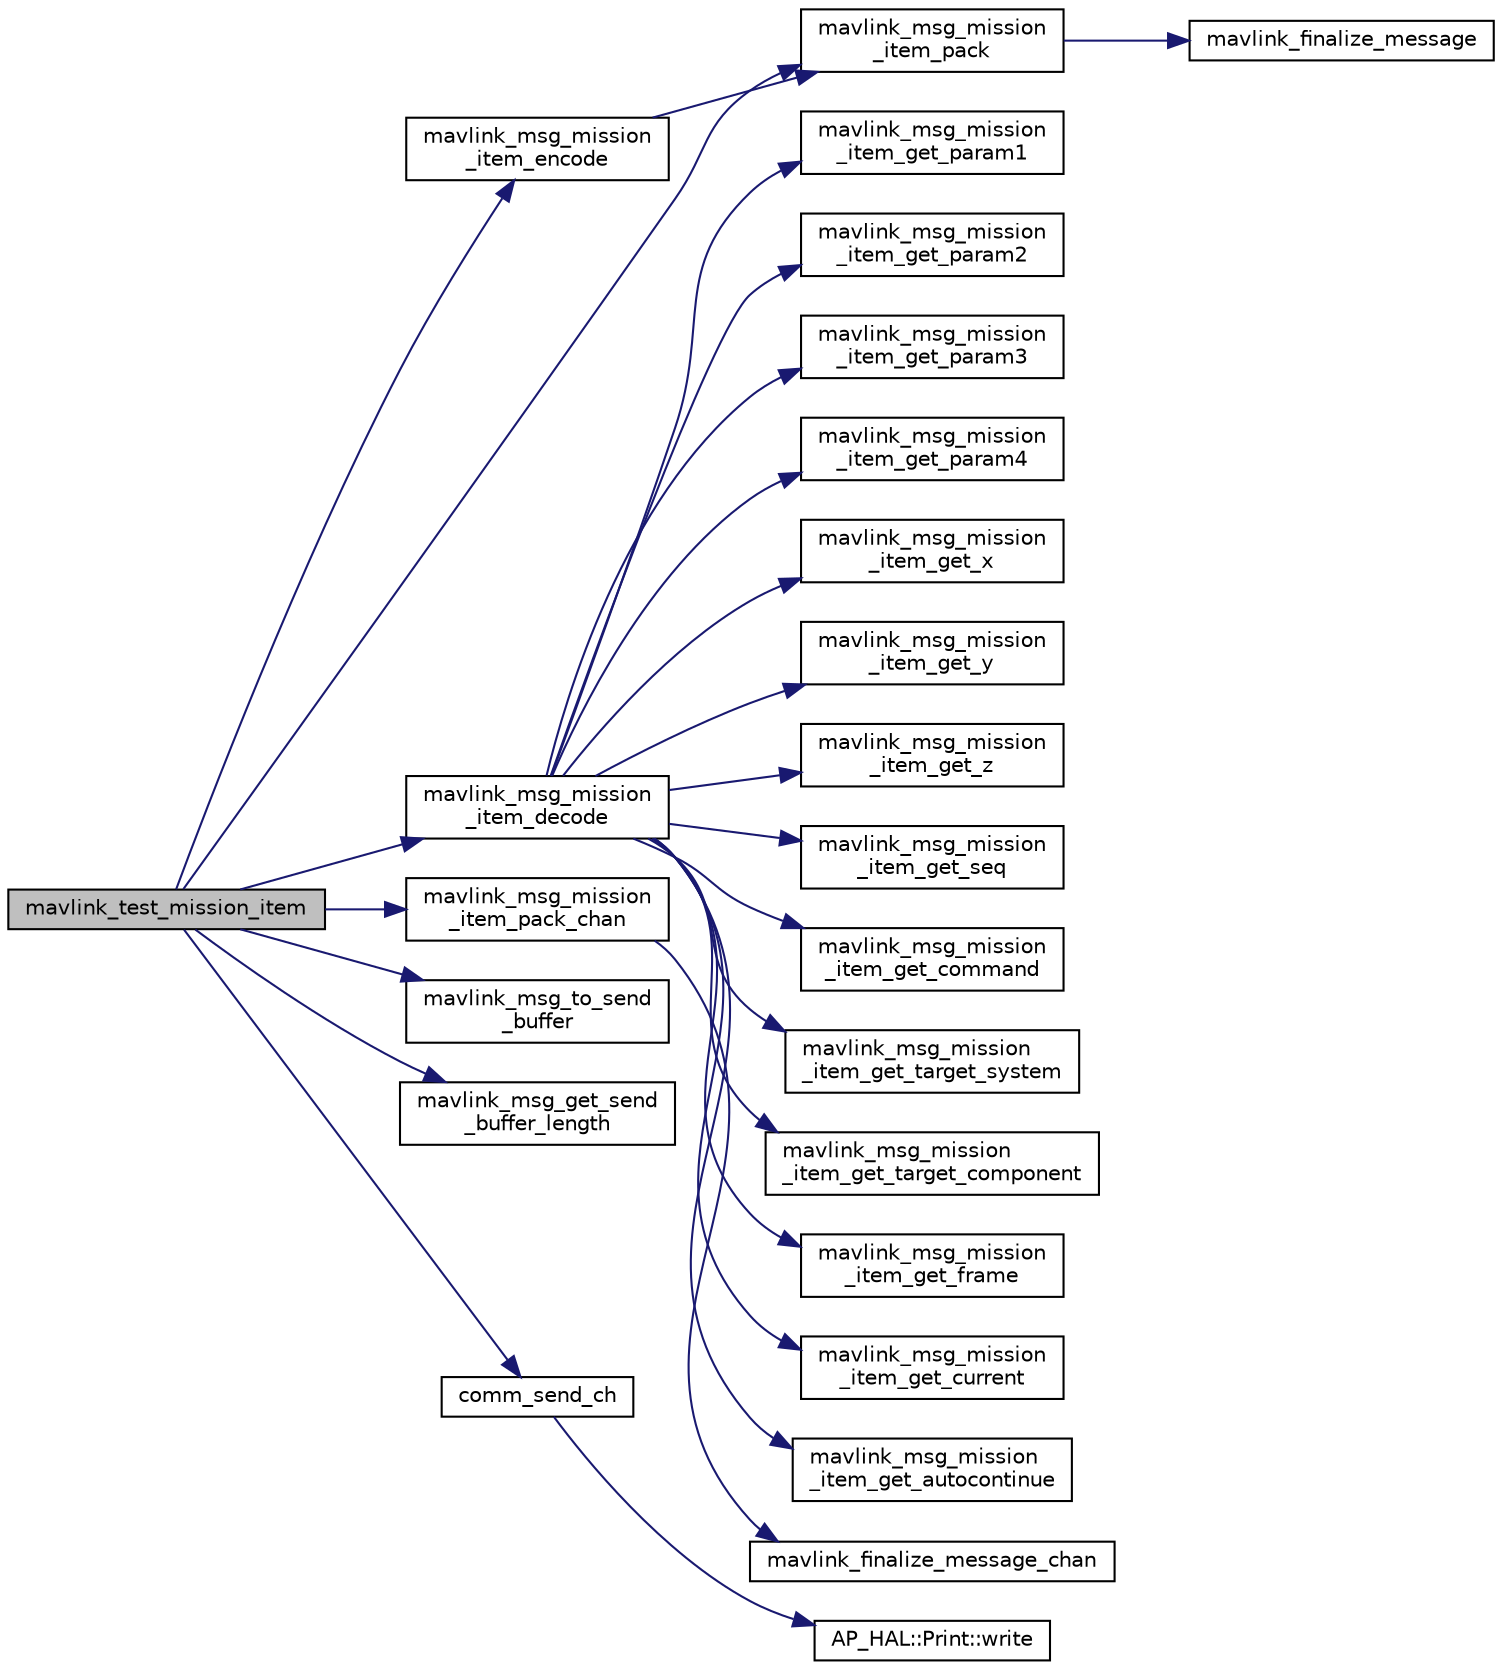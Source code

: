 digraph "mavlink_test_mission_item"
{
 // INTERACTIVE_SVG=YES
  edge [fontname="Helvetica",fontsize="10",labelfontname="Helvetica",labelfontsize="10"];
  node [fontname="Helvetica",fontsize="10",shape=record];
  rankdir="LR";
  Node1 [label="mavlink_test_mission_item",height=0.2,width=0.4,color="black", fillcolor="grey75", style="filled" fontcolor="black"];
  Node1 -> Node2 [color="midnightblue",fontsize="10",style="solid",fontname="Helvetica"];
  Node2 [label="mavlink_msg_mission\l_item_encode",height=0.2,width=0.4,color="black", fillcolor="white", style="filled",URL="$mavlink__msg__mission__item_8h.html#acf601732c093842f808a94640a237048",tooltip="Encode a mission_item struct. "];
  Node2 -> Node3 [color="midnightblue",fontsize="10",style="solid",fontname="Helvetica"];
  Node3 [label="mavlink_msg_mission\l_item_pack",height=0.2,width=0.4,color="black", fillcolor="white", style="filled",URL="$mavlink__msg__mission__item_8h.html#acb081b4c0682ad9ab3986c28dc8334c9",tooltip="Pack a mission_item message. "];
  Node3 -> Node4 [color="midnightblue",fontsize="10",style="solid",fontname="Helvetica"];
  Node4 [label="mavlink_finalize_message",height=0.2,width=0.4,color="black", fillcolor="white", style="filled",URL="$v0_89_2mavlink__helpers_8h.html#af3bea083c5ec83f5b6570b2bd4a817d0",tooltip="Finalize a MAVLink message with MAVLINK_COMM_0 as default channel. "];
  Node1 -> Node5 [color="midnightblue",fontsize="10",style="solid",fontname="Helvetica"];
  Node5 [label="mavlink_msg_mission\l_item_decode",height=0.2,width=0.4,color="black", fillcolor="white", style="filled",URL="$mavlink__msg__mission__item_8h.html#a5844c69ccd601e5621014390881b65c3",tooltip="Decode a mission_item message into a struct. "];
  Node5 -> Node6 [color="midnightblue",fontsize="10",style="solid",fontname="Helvetica"];
  Node6 [label="mavlink_msg_mission\l_item_get_param1",height=0.2,width=0.4,color="black", fillcolor="white", style="filled",URL="$mavlink__msg__mission__item_8h.html#af435d35d77c910bdeb0e2f4972f3f272",tooltip="Get field param1 from mission_item message. "];
  Node5 -> Node7 [color="midnightblue",fontsize="10",style="solid",fontname="Helvetica"];
  Node7 [label="mavlink_msg_mission\l_item_get_param2",height=0.2,width=0.4,color="black", fillcolor="white", style="filled",URL="$mavlink__msg__mission__item_8h.html#ad0d21bf6a15f19de3949999c940c0d22",tooltip="Get field param2 from mission_item message. "];
  Node5 -> Node8 [color="midnightblue",fontsize="10",style="solid",fontname="Helvetica"];
  Node8 [label="mavlink_msg_mission\l_item_get_param3",height=0.2,width=0.4,color="black", fillcolor="white", style="filled",URL="$mavlink__msg__mission__item_8h.html#a6849192dbb694fd22a1805e41aea21f1",tooltip="Get field param3 from mission_item message. "];
  Node5 -> Node9 [color="midnightblue",fontsize="10",style="solid",fontname="Helvetica"];
  Node9 [label="mavlink_msg_mission\l_item_get_param4",height=0.2,width=0.4,color="black", fillcolor="white", style="filled",URL="$mavlink__msg__mission__item_8h.html#a0eba7a77f4dc8469aefba1caf7aacfaa",tooltip="Get field param4 from mission_item message. "];
  Node5 -> Node10 [color="midnightblue",fontsize="10",style="solid",fontname="Helvetica"];
  Node10 [label="mavlink_msg_mission\l_item_get_x",height=0.2,width=0.4,color="black", fillcolor="white", style="filled",URL="$mavlink__msg__mission__item_8h.html#a9e199dc9222998dbc2cc70195327e475",tooltip="Get field x from mission_item message. "];
  Node5 -> Node11 [color="midnightblue",fontsize="10",style="solid",fontname="Helvetica"];
  Node11 [label="mavlink_msg_mission\l_item_get_y",height=0.2,width=0.4,color="black", fillcolor="white", style="filled",URL="$mavlink__msg__mission__item_8h.html#a264c8669cb16768179147483aab22a5c",tooltip="Get field y from mission_item message. "];
  Node5 -> Node12 [color="midnightblue",fontsize="10",style="solid",fontname="Helvetica"];
  Node12 [label="mavlink_msg_mission\l_item_get_z",height=0.2,width=0.4,color="black", fillcolor="white", style="filled",URL="$mavlink__msg__mission__item_8h.html#a7f4547634194c467d451e3ef4c48c499",tooltip="Get field z from mission_item message. "];
  Node5 -> Node13 [color="midnightblue",fontsize="10",style="solid",fontname="Helvetica"];
  Node13 [label="mavlink_msg_mission\l_item_get_seq",height=0.2,width=0.4,color="black", fillcolor="white", style="filled",URL="$mavlink__msg__mission__item_8h.html#a4b52b34e5a0b29d2c3216346aa2d2e9a",tooltip="Get field seq from mission_item message. "];
  Node5 -> Node14 [color="midnightblue",fontsize="10",style="solid",fontname="Helvetica"];
  Node14 [label="mavlink_msg_mission\l_item_get_command",height=0.2,width=0.4,color="black", fillcolor="white", style="filled",URL="$mavlink__msg__mission__item_8h.html#accd04e300b9a60e5a8f762df1cffff34",tooltip="Get field command from mission_item message. "];
  Node5 -> Node15 [color="midnightblue",fontsize="10",style="solid",fontname="Helvetica"];
  Node15 [label="mavlink_msg_mission\l_item_get_target_system",height=0.2,width=0.4,color="black", fillcolor="white", style="filled",URL="$mavlink__msg__mission__item_8h.html#a73255c850c32f5dfd03813dd3002a0d5",tooltip="Send a mission_item message. "];
  Node5 -> Node16 [color="midnightblue",fontsize="10",style="solid",fontname="Helvetica"];
  Node16 [label="mavlink_msg_mission\l_item_get_target_component",height=0.2,width=0.4,color="black", fillcolor="white", style="filled",URL="$mavlink__msg__mission__item_8h.html#a7addfced1b504d2383aa995a5944bfbd",tooltip="Get field target_component from mission_item message. "];
  Node5 -> Node17 [color="midnightblue",fontsize="10",style="solid",fontname="Helvetica"];
  Node17 [label="mavlink_msg_mission\l_item_get_frame",height=0.2,width=0.4,color="black", fillcolor="white", style="filled",URL="$mavlink__msg__mission__item_8h.html#ad8c05f59124e92a1d4b15d0258c287ea",tooltip="Get field frame from mission_item message. "];
  Node5 -> Node18 [color="midnightblue",fontsize="10",style="solid",fontname="Helvetica"];
  Node18 [label="mavlink_msg_mission\l_item_get_current",height=0.2,width=0.4,color="black", fillcolor="white", style="filled",URL="$mavlink__msg__mission__item_8h.html#ace8d58e81be6d805fd1c5f27678e4be8",tooltip="Get field current from mission_item message. "];
  Node5 -> Node19 [color="midnightblue",fontsize="10",style="solid",fontname="Helvetica"];
  Node19 [label="mavlink_msg_mission\l_item_get_autocontinue",height=0.2,width=0.4,color="black", fillcolor="white", style="filled",URL="$mavlink__msg__mission__item_8h.html#a44a0d6935ff4156cd8ec5abd60fbdff2",tooltip="Get field autocontinue from mission_item message. "];
  Node1 -> Node3 [color="midnightblue",fontsize="10",style="solid",fontname="Helvetica"];
  Node1 -> Node20 [color="midnightblue",fontsize="10",style="solid",fontname="Helvetica"];
  Node20 [label="mavlink_msg_mission\l_item_pack_chan",height=0.2,width=0.4,color="black", fillcolor="white", style="filled",URL="$mavlink__msg__mission__item_8h.html#a9d8c3d3b06018898f9704bd39ac202f6",tooltip="Pack a mission_item message on a channel. "];
  Node20 -> Node21 [color="midnightblue",fontsize="10",style="solid",fontname="Helvetica"];
  Node21 [label="mavlink_finalize_message_chan",height=0.2,width=0.4,color="black", fillcolor="white", style="filled",URL="$v0_89_2mavlink__helpers_8h.html#aa66131138fc02101dcc73b4b556ab422",tooltip="Finalize a MAVLink message with channel assignment. "];
  Node1 -> Node22 [color="midnightblue",fontsize="10",style="solid",fontname="Helvetica"];
  Node22 [label="mavlink_msg_to_send\l_buffer",height=0.2,width=0.4,color="black", fillcolor="white", style="filled",URL="$v0_89_2mavlink__helpers_8h.html#afea0a9befa84822fd62c2899ea0d849e",tooltip="Pack a message to send it over a serial byte stream. "];
  Node1 -> Node23 [color="midnightblue",fontsize="10",style="solid",fontname="Helvetica"];
  Node23 [label="mavlink_msg_get_send\l_buffer_length",height=0.2,width=0.4,color="black", fillcolor="white", style="filled",URL="$v0_89_2protocol_8h.html#aa86c08f27aabb7a2e12a67f189f590c8",tooltip="Get the required buffer size for this message. "];
  Node1 -> Node24 [color="midnightblue",fontsize="10",style="solid",fontname="Helvetica"];
  Node24 [label="comm_send_ch",height=0.2,width=0.4,color="black", fillcolor="white", style="filled",URL="$GCS__MAVLink_8h.html#ab753873a1ee10adedd0ce246311468f8"];
  Node24 -> Node25 [color="midnightblue",fontsize="10",style="solid",fontname="Helvetica"];
  Node25 [label="AP_HAL::Print::write",height=0.2,width=0.4,color="black", fillcolor="white", style="filled",URL="$classAP__HAL_1_1Print.html#acc65391952a43334f8f5c9bef341f501"];
}
